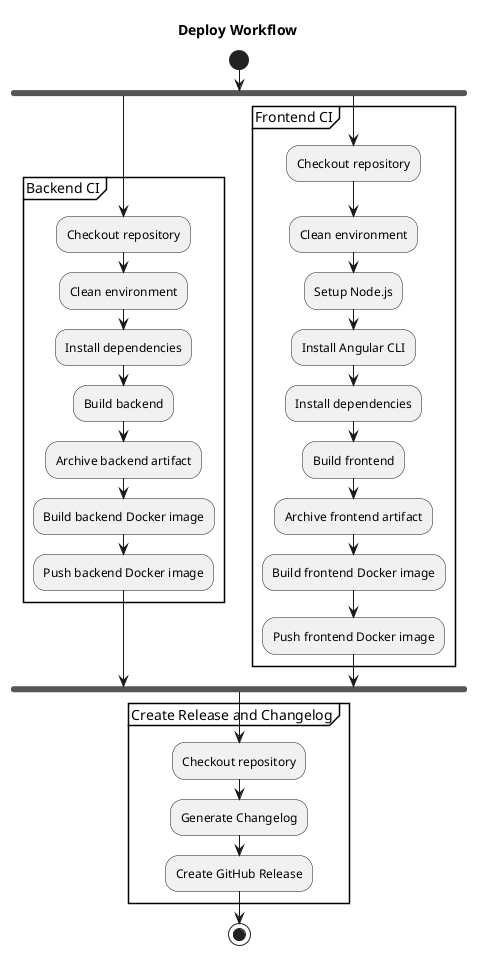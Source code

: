 @startuml
title Deploy Workflow

start

fork
    partition "Backend CI" {
        :Checkout repository;
        :Clean environment;
        :Install dependencies;
        :Build backend;
        :Archive backend artifact;
        :Build backend Docker image;
        :Push backend Docker image;
    }
fork again
    partition "Frontend CI" {
        :Checkout repository;
        :Clean environment;
        :Setup Node.js;
        :Install Angular CLI;
        :Install dependencies;
        :Build frontend;
        :Archive frontend artifact;
        :Build frontend Docker image;
        :Push frontend Docker image;
    }
end fork

partition "Create Release and Changelog" {
    :Checkout repository;
    :Generate Changelog;
    :Create GitHub Release;
}

stop
@enduml
